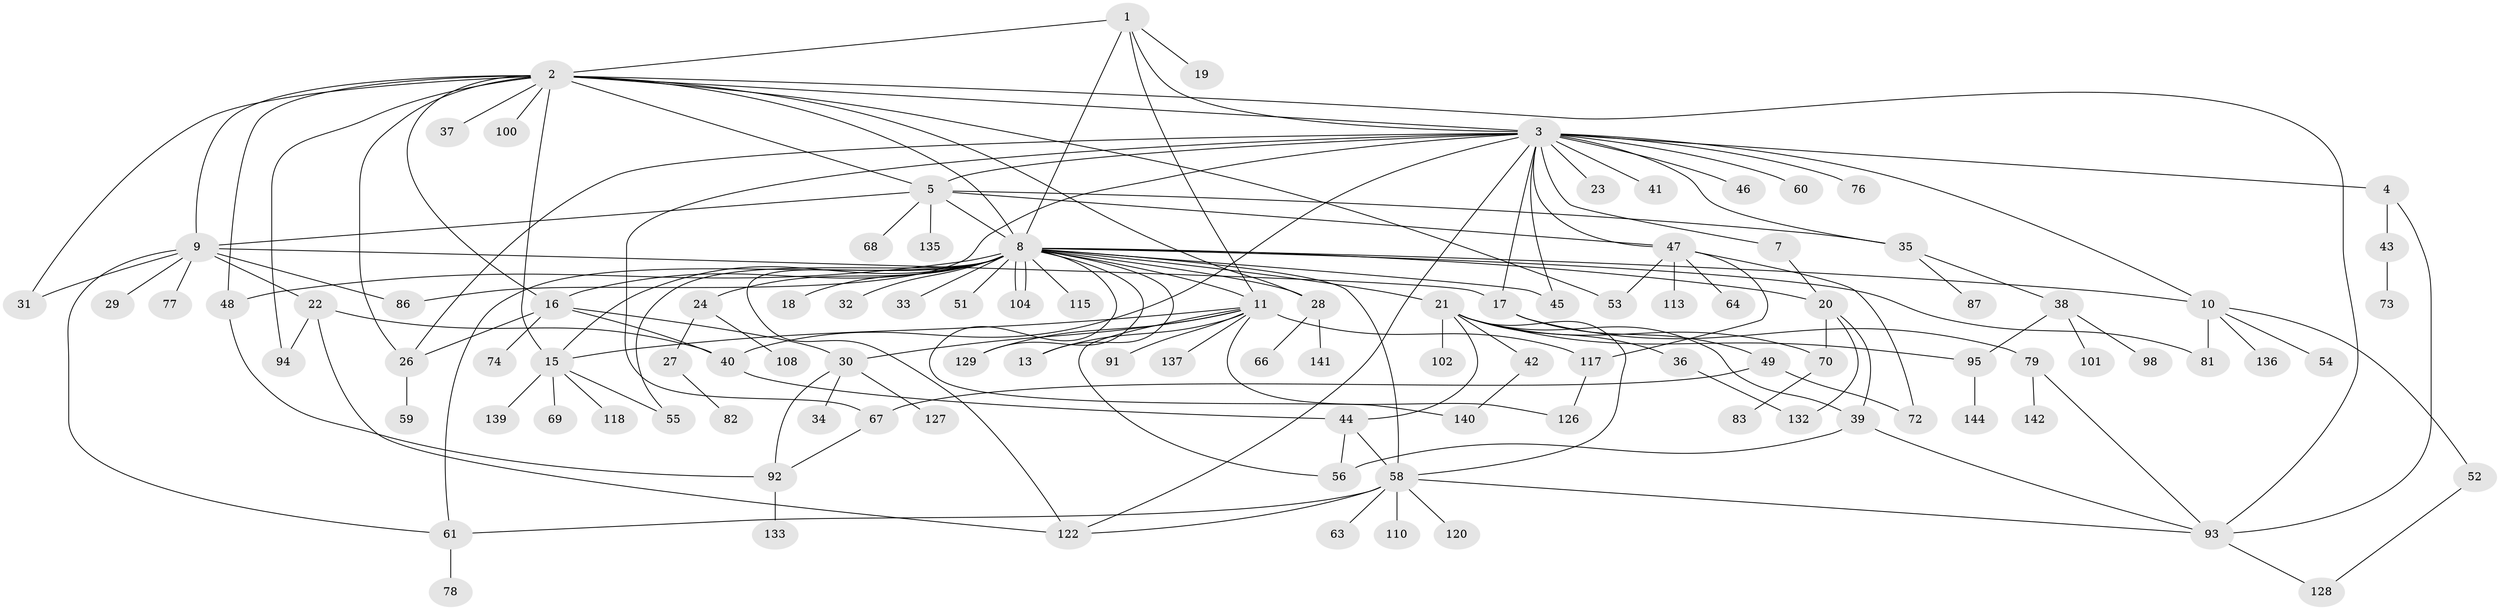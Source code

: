 // Generated by graph-tools (version 1.1) at 2025/23/03/03/25 07:23:52]
// undirected, 106 vertices, 162 edges
graph export_dot {
graph [start="1"]
  node [color=gray90,style=filled];
  1 [super="+138"];
  2 [super="+6"];
  3 [super="+12"];
  4 [super="+131"];
  5 [super="+119"];
  7;
  8 [super="+14"];
  9 [super="+90"];
  10 [super="+25"];
  11 [super="+111"];
  13;
  15 [super="+57"];
  16 [super="+97"];
  17 [super="+88"];
  18 [super="+134"];
  19;
  20;
  21 [super="+114"];
  22 [super="+80"];
  23;
  24;
  26 [super="+85"];
  27 [super="+71"];
  28 [super="+96"];
  29;
  30 [super="+106"];
  31 [super="+109"];
  32;
  33;
  34;
  35 [super="+84"];
  36;
  37;
  38;
  39;
  40 [super="+125"];
  41 [super="+116"];
  42;
  43;
  44;
  45;
  46;
  47 [super="+50"];
  48 [super="+130"];
  49;
  51;
  52;
  53;
  54;
  55 [super="+65"];
  56 [super="+121"];
  58 [super="+75"];
  59;
  60 [super="+105"];
  61 [super="+62"];
  63;
  64;
  66;
  67;
  68;
  69;
  70 [super="+89"];
  72;
  73;
  74;
  76;
  77;
  78;
  79;
  81 [super="+107"];
  82;
  83;
  86 [super="+103"];
  87;
  91;
  92;
  93 [super="+99"];
  94;
  95 [super="+112"];
  98;
  100 [super="+123"];
  101;
  102;
  104;
  108;
  110;
  113;
  115;
  117 [super="+124"];
  118;
  120;
  122 [super="+143"];
  126;
  127;
  128;
  129;
  132;
  133;
  135;
  136;
  137;
  139;
  140;
  141;
  142;
  144;
  1 -- 2;
  1 -- 3;
  1 -- 19;
  1 -- 11;
  1 -- 8;
  2 -- 8 [weight=2];
  2 -- 9;
  2 -- 37;
  2 -- 48;
  2 -- 15;
  2 -- 3;
  2 -- 5;
  2 -- 100;
  2 -- 53;
  2 -- 28;
  2 -- 94;
  2 -- 31;
  2 -- 26;
  2 -- 16;
  2 -- 93;
  3 -- 4 [weight=2];
  3 -- 5;
  3 -- 7;
  3 -- 10;
  3 -- 17;
  3 -- 23;
  3 -- 35;
  3 -- 40;
  3 -- 41 [weight=2];
  3 -- 45;
  3 -- 46;
  3 -- 60;
  3 -- 67;
  3 -- 86;
  3 -- 122;
  3 -- 26;
  3 -- 76;
  3 -- 47;
  4 -- 43;
  4 -- 93;
  5 -- 8;
  5 -- 9;
  5 -- 35;
  5 -- 47;
  5 -- 68;
  5 -- 135;
  7 -- 20;
  8 -- 11;
  8 -- 13;
  8 -- 18;
  8 -- 20;
  8 -- 21 [weight=2];
  8 -- 24;
  8 -- 28;
  8 -- 45;
  8 -- 51;
  8 -- 61 [weight=2];
  8 -- 104;
  8 -- 104;
  8 -- 115;
  8 -- 122;
  8 -- 129;
  8 -- 58;
  8 -- 81;
  8 -- 10 [weight=2];
  8 -- 32;
  8 -- 33;
  8 -- 140;
  8 -- 15;
  8 -- 16;
  8 -- 55;
  8 -- 48;
  9 -- 17;
  9 -- 22;
  9 -- 29;
  9 -- 31;
  9 -- 61;
  9 -- 77;
  9 -- 86;
  10 -- 54;
  10 -- 81;
  10 -- 136;
  10 -- 52;
  11 -- 13;
  11 -- 30;
  11 -- 56;
  11 -- 91;
  11 -- 117 [weight=2];
  11 -- 126;
  11 -- 129;
  11 -- 137;
  11 -- 15;
  15 -- 139;
  15 -- 55 [weight=2];
  15 -- 69;
  15 -- 118;
  16 -- 30;
  16 -- 40;
  16 -- 74;
  16 -- 26;
  17 -- 49;
  17 -- 79;
  20 -- 39;
  20 -- 70;
  20 -- 132;
  21 -- 36;
  21 -- 39;
  21 -- 42;
  21 -- 58;
  21 -- 70;
  21 -- 95;
  21 -- 102;
  21 -- 44;
  22 -- 94;
  22 -- 122;
  22 -- 40;
  24 -- 27;
  24 -- 108;
  26 -- 59;
  27 -- 82;
  28 -- 66;
  28 -- 141;
  30 -- 34;
  30 -- 127;
  30 -- 92;
  35 -- 38;
  35 -- 87;
  36 -- 132;
  38 -- 95;
  38 -- 98;
  38 -- 101;
  39 -- 56;
  39 -- 93;
  40 -- 44;
  42 -- 140;
  43 -- 73;
  44 -- 56;
  44 -- 58;
  47 -- 72;
  47 -- 64;
  47 -- 113;
  47 -- 53;
  47 -- 117;
  48 -- 92;
  49 -- 67;
  49 -- 72;
  52 -- 128;
  58 -- 61;
  58 -- 63;
  58 -- 110;
  58 -- 120;
  58 -- 122;
  58 -- 93;
  61 -- 78;
  67 -- 92;
  70 -- 83;
  79 -- 93;
  79 -- 142;
  92 -- 133;
  93 -- 128;
  95 -- 144;
  117 -- 126;
}
